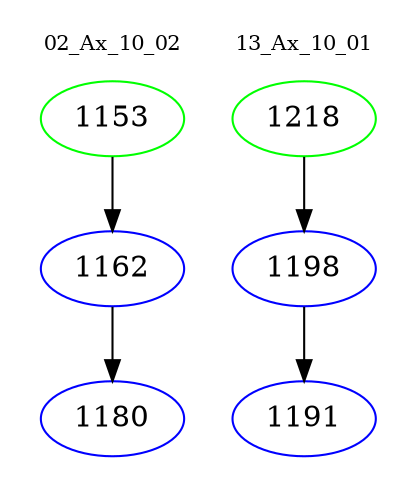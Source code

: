 digraph{
subgraph cluster_0 {
color = white
label = "02_Ax_10_02";
fontsize=10;
T0_1153 [label="1153", color="green"]
T0_1153 -> T0_1162 [color="black"]
T0_1162 [label="1162", color="blue"]
T0_1162 -> T0_1180 [color="black"]
T0_1180 [label="1180", color="blue"]
}
subgraph cluster_1 {
color = white
label = "13_Ax_10_01";
fontsize=10;
T1_1218 [label="1218", color="green"]
T1_1218 -> T1_1198 [color="black"]
T1_1198 [label="1198", color="blue"]
T1_1198 -> T1_1191 [color="black"]
T1_1191 [label="1191", color="blue"]
}
}

